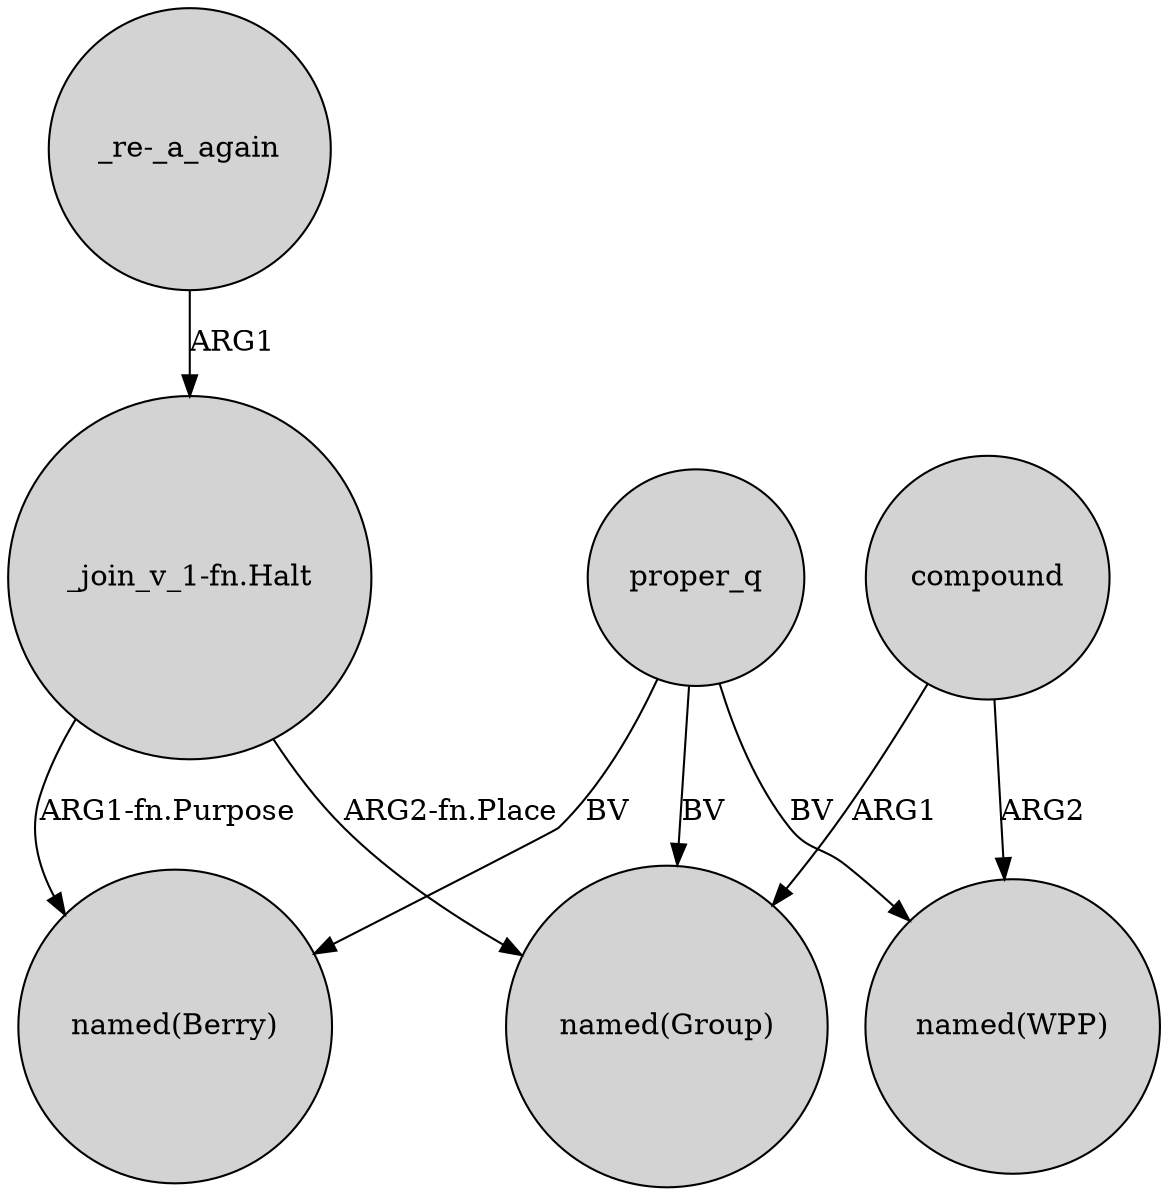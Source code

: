 digraph {
	node [shape=circle style=filled]
	"_re-_a_again" -> "_join_v_1-fn.Halt" [label=ARG1]
	proper_q -> "named(Group)" [label=BV]
	"_join_v_1-fn.Halt" -> "named(Berry)" [label="ARG1-fn.Purpose"]
	proper_q -> "named(WPP)" [label=BV]
	"_join_v_1-fn.Halt" -> "named(Group)" [label="ARG2-fn.Place"]
	compound -> "named(Group)" [label=ARG1]
	compound -> "named(WPP)" [label=ARG2]
	proper_q -> "named(Berry)" [label=BV]
}
